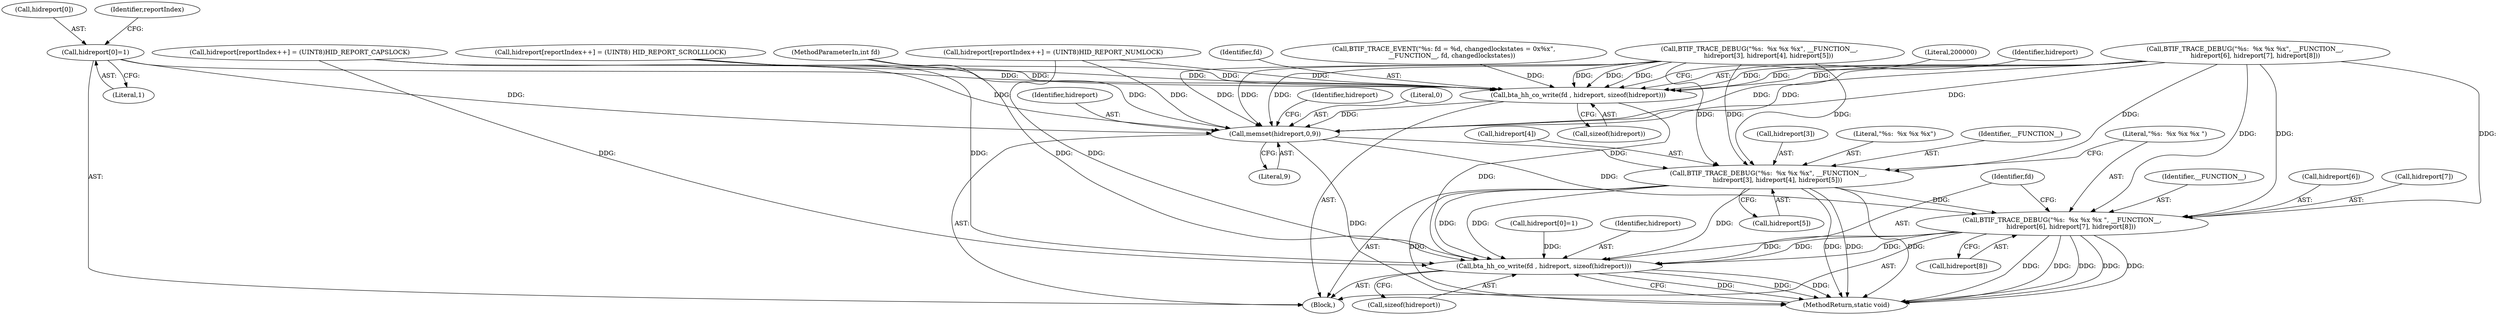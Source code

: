digraph "0_Android_472271b153c5dc53c28beac55480a8d8434b2d5c_15@array" {
"1000115" [label="(Call,hidreport[0]=1)"];
"1000195" [label="(Call,bta_hh_co_write(fd , hidreport, sizeof(hidreport)))"];
"1000203" [label="(Call,memset(hidreport,0,9))"];
"1000212" [label="(Call,BTIF_TRACE_DEBUG(\"%s:  %x %x %x\", __FUNCTION__,\n         hidreport[3], hidreport[4], hidreport[5]))"];
"1000224" [label="(Call,BTIF_TRACE_DEBUG(\"%s:  %x %x %x \", __FUNCTION__,\n         hidreport[6], hidreport[7], hidreport[8]))"];
"1000236" [label="(Call,bta_hh_co_write(fd , hidreport, sizeof(hidreport)))"];
"1000197" [label="(Identifier,hidreport)"];
"1000198" [label="(Call,sizeof(hidreport))"];
"1000196" [label="(Identifier,fd)"];
"1000224" [label="(Call,BTIF_TRACE_DEBUG(\"%s:  %x %x %x \", __FUNCTION__,\n         hidreport[6], hidreport[7], hidreport[8]))"];
"1000221" [label="(Call,hidreport[5])"];
"1000212" [label="(Call,BTIF_TRACE_DEBUG(\"%s:  %x %x %x\", __FUNCTION__,\n         hidreport[3], hidreport[4], hidreport[5]))"];
"1000215" [label="(Call,hidreport[3])"];
"1000206" [label="(Literal,9)"];
"1000205" [label="(Literal,0)"];
"1000104" [label="(Call,BTIF_TRACE_EVENT(\"%s: fd = %d, changedlockstates = 0x%x\",\n        __FUNCTION__, fd, changedlockstates))"];
"1000225" [label="(Literal,\"%s:  %x %x %x \")"];
"1000204" [label="(Identifier,hidreport)"];
"1000171" [label="(Call,BTIF_TRACE_DEBUG(\"%s:  %x %x %x\", __FUNCTION__,\n         hidreport[3], hidreport[4], hidreport[5]))"];
"1000213" [label="(Literal,\"%s:  %x %x %x\")"];
"1000119" [label="(Literal,1)"];
"1000101" [label="(MethodParameterIn,int fd)"];
"1000147" [label="(Call,hidreport[reportIndex++] = (UINT8)HID_REPORT_NUMLOCK)"];
"1000214" [label="(Identifier,__FUNCTION__)"];
"1000203" [label="(Call,memset(hidreport,0,9))"];
"1000230" [label="(Call,hidreport[7])"];
"1000183" [label="(Call,BTIF_TRACE_DEBUG(\"%s:  %x %x %x\", __FUNCTION__,\n          hidreport[6], hidreport[7], hidreport[8]))"];
"1000237" [label="(Identifier,fd)"];
"1000131" [label="(Call,hidreport[reportIndex++] = (UINT8)HID_REPORT_CAPSLOCK)"];
"1000207" [label="(Call,hidreport[0]=1)"];
"1000103" [label="(Block,)"];
"1000163" [label="(Call,hidreport[reportIndex++] = (UINT8) HID_REPORT_SCROLLLOCK)"];
"1000202" [label="(Literal,200000)"];
"1000233" [label="(Call,hidreport[8])"];
"1000116" [label="(Call,hidreport[0])"];
"1000241" [label="(MethodReturn,static void)"];
"1000195" [label="(Call,bta_hh_co_write(fd , hidreport, sizeof(hidreport)))"];
"1000238" [label="(Identifier,hidreport)"];
"1000115" [label="(Call,hidreport[0]=1)"];
"1000226" [label="(Identifier,__FUNCTION__)"];
"1000218" [label="(Call,hidreport[4])"];
"1000209" [label="(Identifier,hidreport)"];
"1000236" [label="(Call,bta_hh_co_write(fd , hidreport, sizeof(hidreport)))"];
"1000121" [label="(Identifier,reportIndex)"];
"1000239" [label="(Call,sizeof(hidreport))"];
"1000227" [label="(Call,hidreport[6])"];
"1000115" -> "1000103"  [label="AST: "];
"1000115" -> "1000119"  [label="CFG: "];
"1000116" -> "1000115"  [label="AST: "];
"1000119" -> "1000115"  [label="AST: "];
"1000121" -> "1000115"  [label="CFG: "];
"1000115" -> "1000195"  [label="DDG: "];
"1000115" -> "1000203"  [label="DDG: "];
"1000195" -> "1000103"  [label="AST: "];
"1000195" -> "1000198"  [label="CFG: "];
"1000196" -> "1000195"  [label="AST: "];
"1000197" -> "1000195"  [label="AST: "];
"1000198" -> "1000195"  [label="AST: "];
"1000202" -> "1000195"  [label="CFG: "];
"1000104" -> "1000195"  [label="DDG: "];
"1000101" -> "1000195"  [label="DDG: "];
"1000183" -> "1000195"  [label="DDG: "];
"1000183" -> "1000195"  [label="DDG: "];
"1000183" -> "1000195"  [label="DDG: "];
"1000131" -> "1000195"  [label="DDG: "];
"1000171" -> "1000195"  [label="DDG: "];
"1000171" -> "1000195"  [label="DDG: "];
"1000171" -> "1000195"  [label="DDG: "];
"1000147" -> "1000195"  [label="DDG: "];
"1000163" -> "1000195"  [label="DDG: "];
"1000195" -> "1000203"  [label="DDG: "];
"1000195" -> "1000236"  [label="DDG: "];
"1000203" -> "1000103"  [label="AST: "];
"1000203" -> "1000206"  [label="CFG: "];
"1000204" -> "1000203"  [label="AST: "];
"1000205" -> "1000203"  [label="AST: "];
"1000206" -> "1000203"  [label="AST: "];
"1000209" -> "1000203"  [label="CFG: "];
"1000203" -> "1000241"  [label="DDG: "];
"1000183" -> "1000203"  [label="DDG: "];
"1000183" -> "1000203"  [label="DDG: "];
"1000183" -> "1000203"  [label="DDG: "];
"1000131" -> "1000203"  [label="DDG: "];
"1000171" -> "1000203"  [label="DDG: "];
"1000171" -> "1000203"  [label="DDG: "];
"1000171" -> "1000203"  [label="DDG: "];
"1000147" -> "1000203"  [label="DDG: "];
"1000163" -> "1000203"  [label="DDG: "];
"1000203" -> "1000212"  [label="DDG: "];
"1000203" -> "1000224"  [label="DDG: "];
"1000212" -> "1000103"  [label="AST: "];
"1000212" -> "1000221"  [label="CFG: "];
"1000213" -> "1000212"  [label="AST: "];
"1000214" -> "1000212"  [label="AST: "];
"1000215" -> "1000212"  [label="AST: "];
"1000218" -> "1000212"  [label="AST: "];
"1000221" -> "1000212"  [label="AST: "];
"1000225" -> "1000212"  [label="CFG: "];
"1000212" -> "1000241"  [label="DDG: "];
"1000212" -> "1000241"  [label="DDG: "];
"1000212" -> "1000241"  [label="DDG: "];
"1000212" -> "1000241"  [label="DDG: "];
"1000183" -> "1000212"  [label="DDG: "];
"1000171" -> "1000212"  [label="DDG: "];
"1000171" -> "1000212"  [label="DDG: "];
"1000171" -> "1000212"  [label="DDG: "];
"1000212" -> "1000224"  [label="DDG: "];
"1000212" -> "1000236"  [label="DDG: "];
"1000212" -> "1000236"  [label="DDG: "];
"1000212" -> "1000236"  [label="DDG: "];
"1000224" -> "1000103"  [label="AST: "];
"1000224" -> "1000233"  [label="CFG: "];
"1000225" -> "1000224"  [label="AST: "];
"1000226" -> "1000224"  [label="AST: "];
"1000227" -> "1000224"  [label="AST: "];
"1000230" -> "1000224"  [label="AST: "];
"1000233" -> "1000224"  [label="AST: "];
"1000237" -> "1000224"  [label="CFG: "];
"1000224" -> "1000241"  [label="DDG: "];
"1000224" -> "1000241"  [label="DDG: "];
"1000224" -> "1000241"  [label="DDG: "];
"1000224" -> "1000241"  [label="DDG: "];
"1000224" -> "1000241"  [label="DDG: "];
"1000183" -> "1000224"  [label="DDG: "];
"1000183" -> "1000224"  [label="DDG: "];
"1000183" -> "1000224"  [label="DDG: "];
"1000224" -> "1000236"  [label="DDG: "];
"1000224" -> "1000236"  [label="DDG: "];
"1000224" -> "1000236"  [label="DDG: "];
"1000236" -> "1000103"  [label="AST: "];
"1000236" -> "1000239"  [label="CFG: "];
"1000237" -> "1000236"  [label="AST: "];
"1000238" -> "1000236"  [label="AST: "];
"1000239" -> "1000236"  [label="AST: "];
"1000241" -> "1000236"  [label="CFG: "];
"1000236" -> "1000241"  [label="DDG: "];
"1000236" -> "1000241"  [label="DDG: "];
"1000236" -> "1000241"  [label="DDG: "];
"1000101" -> "1000236"  [label="DDG: "];
"1000163" -> "1000236"  [label="DDG: "];
"1000131" -> "1000236"  [label="DDG: "];
"1000207" -> "1000236"  [label="DDG: "];
"1000147" -> "1000236"  [label="DDG: "];
}
